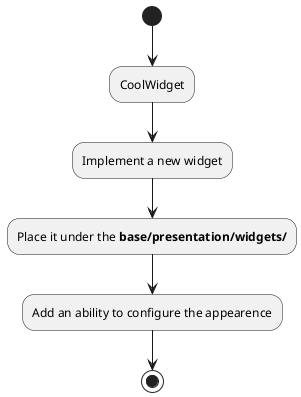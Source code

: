 @startuml create_metrics_widget_activity_diagram

(*) --> CoolWidget
--> "Implement a new widget"
--> "Place it under the **base/presentation/widgets/**"
--> "Add an ability to configure the appearence"
--> (*)

@enduml
